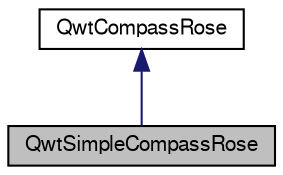 digraph G
{
  edge [fontname="FreeSans",fontsize="10",labelfontname="FreeSans",labelfontsize="10"];
  node [fontname="FreeSans",fontsize="10",shape=record];
  Node1 [label="QwtSimpleCompassRose",height=0.2,width=0.4,color="black", fillcolor="grey75", style="filled" fontcolor="black"];
  Node2 -> Node1 [dir="back",color="midnightblue",fontsize="10",style="solid",fontname="FreeSans"];
  Node2 [label="QwtCompassRose",height=0.2,width=0.4,color="black", fillcolor="white", style="filled",URL="$class_qwt_compass_rose.html",tooltip="Abstract base class for a compass rose."];
}
